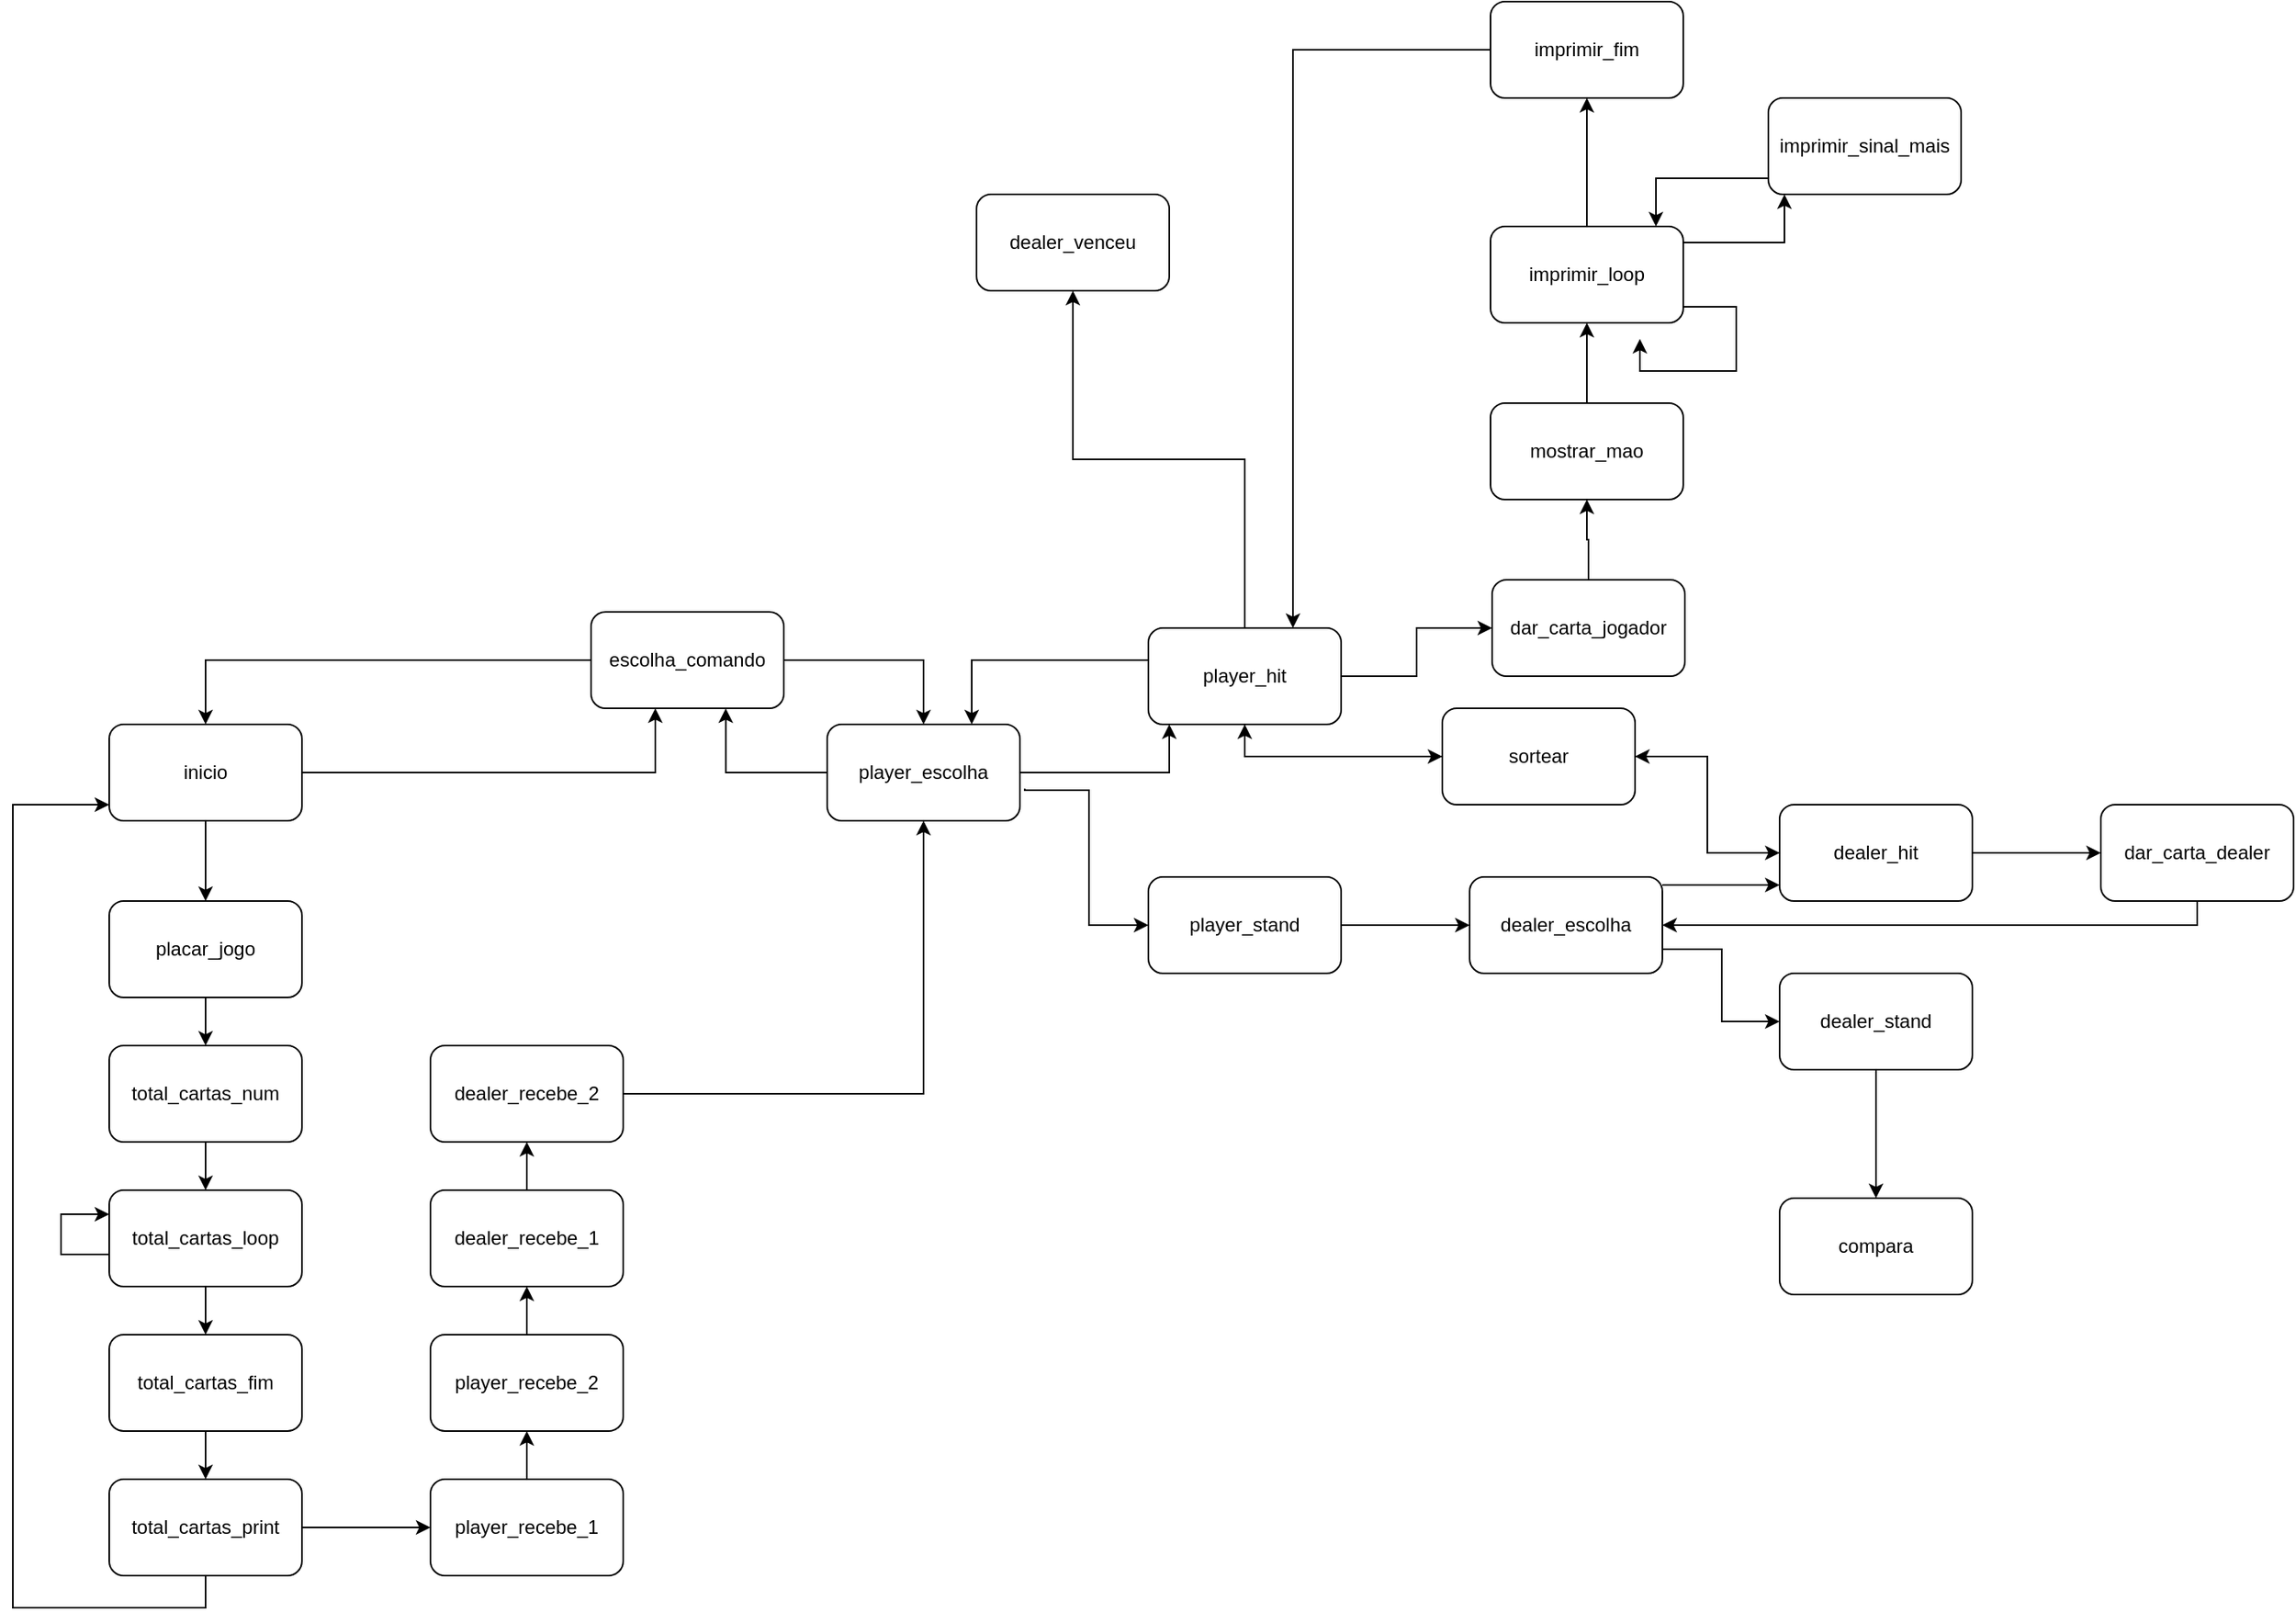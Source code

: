 <mxfile version="27.0.9">
  <diagram name="Página-1" id="KiZogDigHYM5FURivOBO">
    <mxGraphModel dx="784" dy="833" grid="1" gridSize="10" guides="1" tooltips="1" connect="1" arrows="1" fold="1" page="1" pageScale="1" pageWidth="827" pageHeight="1169" math="0" shadow="0">
      <root>
        <mxCell id="0" />
        <mxCell id="1" parent="0" />
        <mxCell id="x0LtqTErJ2UM1R1yolmP-11" value="" style="edgeStyle=orthogonalEdgeStyle;rounded=0;orthogonalLoop=1;jettySize=auto;html=1;" edge="1" parent="1" source="x0LtqTErJ2UM1R1yolmP-5" target="x0LtqTErJ2UM1R1yolmP-10">
          <mxGeometry relative="1" as="geometry">
            <Array as="points">
              <mxPoint x="600" y="490" />
            </Array>
          </mxGeometry>
        </mxCell>
        <mxCell id="x0LtqTErJ2UM1R1yolmP-16" value="" style="edgeStyle=orthogonalEdgeStyle;rounded=0;orthogonalLoop=1;jettySize=auto;html=1;" edge="1" parent="1" source="x0LtqTErJ2UM1R1yolmP-5" target="x0LtqTErJ2UM1R1yolmP-15">
          <mxGeometry relative="1" as="geometry" />
        </mxCell>
        <mxCell id="x0LtqTErJ2UM1R1yolmP-5" value="inicio" style="rounded=1;whiteSpace=wrap;html=1;" vertex="1" parent="1">
          <mxGeometry x="260" y="460" width="120" height="60" as="geometry" />
        </mxCell>
        <mxCell id="x0LtqTErJ2UM1R1yolmP-12" style="edgeStyle=orthogonalEdgeStyle;rounded=0;orthogonalLoop=1;jettySize=auto;html=1;" edge="1" parent="1" source="x0LtqTErJ2UM1R1yolmP-10" target="x0LtqTErJ2UM1R1yolmP-5">
          <mxGeometry relative="1" as="geometry" />
        </mxCell>
        <mxCell id="x0LtqTErJ2UM1R1yolmP-48" style="edgeStyle=orthogonalEdgeStyle;rounded=0;orthogonalLoop=1;jettySize=auto;html=1;" edge="1" parent="1" source="x0LtqTErJ2UM1R1yolmP-10" target="x0LtqTErJ2UM1R1yolmP-42">
          <mxGeometry relative="1" as="geometry" />
        </mxCell>
        <mxCell id="x0LtqTErJ2UM1R1yolmP-10" value="escolha_comando" style="whiteSpace=wrap;html=1;rounded=1;" vertex="1" parent="1">
          <mxGeometry x="560" y="390" width="120" height="60" as="geometry" />
        </mxCell>
        <mxCell id="x0LtqTErJ2UM1R1yolmP-18" value="" style="edgeStyle=orthogonalEdgeStyle;rounded=0;orthogonalLoop=1;jettySize=auto;html=1;" edge="1" parent="1" source="x0LtqTErJ2UM1R1yolmP-15" target="x0LtqTErJ2UM1R1yolmP-17">
          <mxGeometry relative="1" as="geometry" />
        </mxCell>
        <mxCell id="x0LtqTErJ2UM1R1yolmP-15" value="placar_jogo" style="whiteSpace=wrap;html=1;rounded=1;" vertex="1" parent="1">
          <mxGeometry x="260" y="570" width="120" height="60" as="geometry" />
        </mxCell>
        <mxCell id="x0LtqTErJ2UM1R1yolmP-20" value="" style="edgeStyle=orthogonalEdgeStyle;rounded=0;orthogonalLoop=1;jettySize=auto;html=1;" edge="1" parent="1" source="x0LtqTErJ2UM1R1yolmP-17" target="x0LtqTErJ2UM1R1yolmP-19">
          <mxGeometry relative="1" as="geometry" />
        </mxCell>
        <mxCell id="x0LtqTErJ2UM1R1yolmP-17" value="total_cartas_num" style="whiteSpace=wrap;html=1;rounded=1;" vertex="1" parent="1">
          <mxGeometry x="260" y="660" width="120" height="60" as="geometry" />
        </mxCell>
        <mxCell id="x0LtqTErJ2UM1R1yolmP-28" value="" style="edgeStyle=orthogonalEdgeStyle;rounded=0;orthogonalLoop=1;jettySize=auto;html=1;" edge="1" parent="1" source="x0LtqTErJ2UM1R1yolmP-19" target="x0LtqTErJ2UM1R1yolmP-27">
          <mxGeometry relative="1" as="geometry" />
        </mxCell>
        <mxCell id="x0LtqTErJ2UM1R1yolmP-19" value="total_cartas_loop" style="whiteSpace=wrap;html=1;rounded=1;" vertex="1" parent="1">
          <mxGeometry x="260" y="750" width="120" height="60" as="geometry" />
        </mxCell>
        <mxCell id="x0LtqTErJ2UM1R1yolmP-30" value="" style="edgeStyle=orthogonalEdgeStyle;rounded=0;orthogonalLoop=1;jettySize=auto;html=1;" edge="1" parent="1" source="x0LtqTErJ2UM1R1yolmP-27" target="x0LtqTErJ2UM1R1yolmP-29">
          <mxGeometry relative="1" as="geometry" />
        </mxCell>
        <mxCell id="x0LtqTErJ2UM1R1yolmP-27" value="total_cartas_fim" style="whiteSpace=wrap;html=1;rounded=1;" vertex="1" parent="1">
          <mxGeometry x="260" y="840" width="120" height="60" as="geometry" />
        </mxCell>
        <mxCell id="x0LtqTErJ2UM1R1yolmP-31" style="edgeStyle=orthogonalEdgeStyle;rounded=0;orthogonalLoop=1;jettySize=auto;html=1;" edge="1" parent="1" source="x0LtqTErJ2UM1R1yolmP-29" target="x0LtqTErJ2UM1R1yolmP-5">
          <mxGeometry relative="1" as="geometry">
            <Array as="points">
              <mxPoint x="320" y="1010" />
              <mxPoint x="200" y="1010" />
              <mxPoint x="200" y="510" />
            </Array>
          </mxGeometry>
        </mxCell>
        <mxCell id="x0LtqTErJ2UM1R1yolmP-35" value="" style="edgeStyle=orthogonalEdgeStyle;rounded=0;orthogonalLoop=1;jettySize=auto;html=1;" edge="1" parent="1" source="x0LtqTErJ2UM1R1yolmP-29" target="x0LtqTErJ2UM1R1yolmP-34">
          <mxGeometry relative="1" as="geometry" />
        </mxCell>
        <mxCell id="x0LtqTErJ2UM1R1yolmP-29" value="total_cartas_print" style="whiteSpace=wrap;html=1;rounded=1;" vertex="1" parent="1">
          <mxGeometry x="260" y="930" width="120" height="60" as="geometry" />
        </mxCell>
        <mxCell id="x0LtqTErJ2UM1R1yolmP-32" style="edgeStyle=orthogonalEdgeStyle;rounded=0;orthogonalLoop=1;jettySize=auto;html=1;entryX=0;entryY=0.25;entryDx=0;entryDy=0;" edge="1" parent="1" source="x0LtqTErJ2UM1R1yolmP-19" target="x0LtqTErJ2UM1R1yolmP-19">
          <mxGeometry relative="1" as="geometry">
            <Array as="points">
              <mxPoint x="230" y="790" />
              <mxPoint x="230" y="765" />
            </Array>
          </mxGeometry>
        </mxCell>
        <mxCell id="x0LtqTErJ2UM1R1yolmP-37" value="" style="edgeStyle=orthogonalEdgeStyle;rounded=0;orthogonalLoop=1;jettySize=auto;html=1;" edge="1" parent="1" source="x0LtqTErJ2UM1R1yolmP-34" target="x0LtqTErJ2UM1R1yolmP-36">
          <mxGeometry relative="1" as="geometry" />
        </mxCell>
        <mxCell id="x0LtqTErJ2UM1R1yolmP-34" value="player_recebe_1" style="whiteSpace=wrap;html=1;rounded=1;" vertex="1" parent="1">
          <mxGeometry x="460" y="930" width="120" height="60" as="geometry" />
        </mxCell>
        <mxCell id="x0LtqTErJ2UM1R1yolmP-39" value="" style="edgeStyle=orthogonalEdgeStyle;rounded=0;orthogonalLoop=1;jettySize=auto;html=1;" edge="1" parent="1" source="x0LtqTErJ2UM1R1yolmP-36" target="x0LtqTErJ2UM1R1yolmP-38">
          <mxGeometry relative="1" as="geometry" />
        </mxCell>
        <mxCell id="x0LtqTErJ2UM1R1yolmP-36" value="player_recebe_2" style="whiteSpace=wrap;html=1;rounded=1;" vertex="1" parent="1">
          <mxGeometry x="460" y="840" width="120" height="60" as="geometry" />
        </mxCell>
        <mxCell id="x0LtqTErJ2UM1R1yolmP-41" value="" style="edgeStyle=orthogonalEdgeStyle;rounded=0;orthogonalLoop=1;jettySize=auto;html=1;" edge="1" parent="1" source="x0LtqTErJ2UM1R1yolmP-38" target="x0LtqTErJ2UM1R1yolmP-40">
          <mxGeometry relative="1" as="geometry" />
        </mxCell>
        <mxCell id="x0LtqTErJ2UM1R1yolmP-38" value="dealer_recebe_1" style="whiteSpace=wrap;html=1;rounded=1;" vertex="1" parent="1">
          <mxGeometry x="460" y="750" width="120" height="60" as="geometry" />
        </mxCell>
        <mxCell id="x0LtqTErJ2UM1R1yolmP-43" value="" style="edgeStyle=orthogonalEdgeStyle;rounded=0;orthogonalLoop=1;jettySize=auto;html=1;" edge="1" parent="1" source="x0LtqTErJ2UM1R1yolmP-40" target="x0LtqTErJ2UM1R1yolmP-42">
          <mxGeometry relative="1" as="geometry" />
        </mxCell>
        <mxCell id="x0LtqTErJ2UM1R1yolmP-40" value="dealer_recebe_2" style="whiteSpace=wrap;html=1;rounded=1;" vertex="1" parent="1">
          <mxGeometry x="460" y="660" width="120" height="60" as="geometry" />
        </mxCell>
        <mxCell id="x0LtqTErJ2UM1R1yolmP-47" style="edgeStyle=orthogonalEdgeStyle;rounded=0;orthogonalLoop=1;jettySize=auto;html=1;entryX=0.699;entryY=1.001;entryDx=0;entryDy=0;entryPerimeter=0;" edge="1" parent="1" source="x0LtqTErJ2UM1R1yolmP-42" target="x0LtqTErJ2UM1R1yolmP-10">
          <mxGeometry relative="1" as="geometry">
            <mxPoint x="650" y="453" as="targetPoint" />
            <Array as="points">
              <mxPoint x="644" y="490" />
            </Array>
          </mxGeometry>
        </mxCell>
        <mxCell id="x0LtqTErJ2UM1R1yolmP-52" value="" style="edgeStyle=orthogonalEdgeStyle;rounded=0;orthogonalLoop=1;jettySize=auto;html=1;" edge="1" parent="1" source="x0LtqTErJ2UM1R1yolmP-42" target="x0LtqTErJ2UM1R1yolmP-49">
          <mxGeometry relative="1" as="geometry">
            <Array as="points">
              <mxPoint x="920" y="490" />
            </Array>
          </mxGeometry>
        </mxCell>
        <mxCell id="x0LtqTErJ2UM1R1yolmP-54" value="" style="edgeStyle=orthogonalEdgeStyle;rounded=0;orthogonalLoop=1;jettySize=auto;html=1;" edge="1" parent="1" target="x0LtqTErJ2UM1R1yolmP-53">
          <mxGeometry relative="1" as="geometry">
            <mxPoint x="830" y="500.0" as="sourcePoint" />
            <Array as="points">
              <mxPoint x="870" y="501" />
              <mxPoint x="870" y="585" />
            </Array>
          </mxGeometry>
        </mxCell>
        <mxCell id="x0LtqTErJ2UM1R1yolmP-42" value="player_escolha" style="whiteSpace=wrap;html=1;rounded=1;" vertex="1" parent="1">
          <mxGeometry x="707" y="460" width="120" height="60" as="geometry" />
        </mxCell>
        <mxCell id="x0LtqTErJ2UM1R1yolmP-68" style="edgeStyle=orthogonalEdgeStyle;rounded=0;orthogonalLoop=1;jettySize=auto;html=1;entryX=0.75;entryY=0;entryDx=0;entryDy=0;" edge="1" parent="1" source="x0LtqTErJ2UM1R1yolmP-49" target="x0LtqTErJ2UM1R1yolmP-42">
          <mxGeometry relative="1" as="geometry">
            <Array as="points">
              <mxPoint x="797" y="420" />
            </Array>
          </mxGeometry>
        </mxCell>
        <mxCell id="x0LtqTErJ2UM1R1yolmP-70" value="" style="edgeStyle=orthogonalEdgeStyle;rounded=0;orthogonalLoop=1;jettySize=auto;html=1;" edge="1" parent="1" source="x0LtqTErJ2UM1R1yolmP-49" target="x0LtqTErJ2UM1R1yolmP-69">
          <mxGeometry relative="1" as="geometry" />
        </mxCell>
        <mxCell id="x0LtqTErJ2UM1R1yolmP-81" style="edgeStyle=orthogonalEdgeStyle;rounded=0;orthogonalLoop=1;jettySize=auto;html=1;" edge="1" parent="1" source="x0LtqTErJ2UM1R1yolmP-49" target="x0LtqTErJ2UM1R1yolmP-78">
          <mxGeometry relative="1" as="geometry">
            <Array as="points">
              <mxPoint x="967" y="480" />
            </Array>
          </mxGeometry>
        </mxCell>
        <mxCell id="x0LtqTErJ2UM1R1yolmP-87" value="" style="edgeStyle=orthogonalEdgeStyle;rounded=0;orthogonalLoop=1;jettySize=auto;html=1;" edge="1" parent="1" source="x0LtqTErJ2UM1R1yolmP-49" target="x0LtqTErJ2UM1R1yolmP-86">
          <mxGeometry relative="1" as="geometry" />
        </mxCell>
        <mxCell id="x0LtqTErJ2UM1R1yolmP-49" value="player_hit" style="whiteSpace=wrap;html=1;rounded=1;" vertex="1" parent="1">
          <mxGeometry x="907" y="400" width="120" height="60" as="geometry" />
        </mxCell>
        <mxCell id="x0LtqTErJ2UM1R1yolmP-72" value="" style="edgeStyle=orthogonalEdgeStyle;rounded=0;orthogonalLoop=1;jettySize=auto;html=1;" edge="1" parent="1" source="x0LtqTErJ2UM1R1yolmP-53" target="x0LtqTErJ2UM1R1yolmP-71">
          <mxGeometry relative="1" as="geometry" />
        </mxCell>
        <mxCell id="x0LtqTErJ2UM1R1yolmP-53" value="player_stand" style="whiteSpace=wrap;html=1;rounded=1;" vertex="1" parent="1">
          <mxGeometry x="907" y="555" width="120" height="60" as="geometry" />
        </mxCell>
        <mxCell id="x0LtqTErJ2UM1R1yolmP-58" value="" style="edgeStyle=orthogonalEdgeStyle;rounded=0;orthogonalLoop=1;jettySize=auto;html=1;" edge="1" parent="1" source="x0LtqTErJ2UM1R1yolmP-55" target="x0LtqTErJ2UM1R1yolmP-57">
          <mxGeometry relative="1" as="geometry" />
        </mxCell>
        <mxCell id="x0LtqTErJ2UM1R1yolmP-55" value="mostrar_mao" style="whiteSpace=wrap;html=1;rounded=1;" vertex="1" parent="1">
          <mxGeometry x="1120" y="260" width="120" height="60" as="geometry" />
        </mxCell>
        <mxCell id="x0LtqTErJ2UM1R1yolmP-60" value="" style="edgeStyle=orthogonalEdgeStyle;rounded=0;orthogonalLoop=1;jettySize=auto;html=1;" edge="1" parent="1" source="x0LtqTErJ2UM1R1yolmP-57" target="x0LtqTErJ2UM1R1yolmP-59">
          <mxGeometry relative="1" as="geometry">
            <Array as="points">
              <mxPoint x="1303" y="160" />
            </Array>
          </mxGeometry>
        </mxCell>
        <mxCell id="x0LtqTErJ2UM1R1yolmP-63" value="" style="edgeStyle=orthogonalEdgeStyle;rounded=0;orthogonalLoop=1;jettySize=auto;html=1;" edge="1" parent="1" source="x0LtqTErJ2UM1R1yolmP-57" target="x0LtqTErJ2UM1R1yolmP-62">
          <mxGeometry relative="1" as="geometry" />
        </mxCell>
        <mxCell id="x0LtqTErJ2UM1R1yolmP-64" style="edgeStyle=orthogonalEdgeStyle;rounded=0;orthogonalLoop=1;jettySize=auto;html=1;" edge="1" parent="1" source="x0LtqTErJ2UM1R1yolmP-57">
          <mxGeometry relative="1" as="geometry">
            <mxPoint x="1213" y="220" as="targetPoint" />
            <Array as="points">
              <mxPoint x="1273" y="200" />
              <mxPoint x="1273" y="240" />
              <mxPoint x="1213" y="240" />
            </Array>
          </mxGeometry>
        </mxCell>
        <mxCell id="x0LtqTErJ2UM1R1yolmP-57" value="imprimir_loop" style="whiteSpace=wrap;html=1;rounded=1;" vertex="1" parent="1">
          <mxGeometry x="1120" y="150" width="120" height="60" as="geometry" />
        </mxCell>
        <mxCell id="x0LtqTErJ2UM1R1yolmP-61" style="edgeStyle=orthogonalEdgeStyle;rounded=0;orthogonalLoop=1;jettySize=auto;html=1;" edge="1" parent="1" source="x0LtqTErJ2UM1R1yolmP-59" target="x0LtqTErJ2UM1R1yolmP-57">
          <mxGeometry relative="1" as="geometry">
            <Array as="points">
              <mxPoint x="1223" y="120" />
            </Array>
          </mxGeometry>
        </mxCell>
        <mxCell id="x0LtqTErJ2UM1R1yolmP-59" value="imprimir_sinal_mais" style="whiteSpace=wrap;html=1;rounded=1;" vertex="1" parent="1">
          <mxGeometry x="1293" y="70" width="120" height="60" as="geometry" />
        </mxCell>
        <mxCell id="x0LtqTErJ2UM1R1yolmP-66" style="edgeStyle=orthogonalEdgeStyle;rounded=0;orthogonalLoop=1;jettySize=auto;html=1;entryX=0.75;entryY=0;entryDx=0;entryDy=0;" edge="1" parent="1" source="x0LtqTErJ2UM1R1yolmP-62" target="x0LtqTErJ2UM1R1yolmP-49">
          <mxGeometry relative="1" as="geometry" />
        </mxCell>
        <mxCell id="x0LtqTErJ2UM1R1yolmP-62" value="imprimir_fim" style="whiteSpace=wrap;html=1;rounded=1;" vertex="1" parent="1">
          <mxGeometry x="1120" y="10" width="120" height="60" as="geometry" />
        </mxCell>
        <mxCell id="x0LtqTErJ2UM1R1yolmP-69" value="dealer_venceu" style="whiteSpace=wrap;html=1;rounded=1;" vertex="1" parent="1">
          <mxGeometry x="800" y="130" width="120" height="60" as="geometry" />
        </mxCell>
        <mxCell id="x0LtqTErJ2UM1R1yolmP-75" value="" style="edgeStyle=orthogonalEdgeStyle;rounded=0;orthogonalLoop=1;jettySize=auto;html=1;" edge="1" parent="1" source="x0LtqTErJ2UM1R1yolmP-71" target="x0LtqTErJ2UM1R1yolmP-74">
          <mxGeometry relative="1" as="geometry">
            <Array as="points">
              <mxPoint x="1250" y="560" />
              <mxPoint x="1250" y="560" />
            </Array>
          </mxGeometry>
        </mxCell>
        <mxCell id="x0LtqTErJ2UM1R1yolmP-77" value="" style="edgeStyle=orthogonalEdgeStyle;rounded=0;orthogonalLoop=1;jettySize=auto;html=1;" edge="1" parent="1" source="x0LtqTErJ2UM1R1yolmP-71" target="x0LtqTErJ2UM1R1yolmP-76">
          <mxGeometry relative="1" as="geometry">
            <Array as="points">
              <mxPoint x="1264" y="600" />
              <mxPoint x="1264" y="645" />
            </Array>
          </mxGeometry>
        </mxCell>
        <mxCell id="x0LtqTErJ2UM1R1yolmP-71" value="dealer_escolha" style="whiteSpace=wrap;html=1;rounded=1;" vertex="1" parent="1">
          <mxGeometry x="1107" y="555" width="120" height="60" as="geometry" />
        </mxCell>
        <mxCell id="x0LtqTErJ2UM1R1yolmP-79" value="" style="edgeStyle=orthogonalEdgeStyle;rounded=0;orthogonalLoop=1;jettySize=auto;html=1;" edge="1" parent="1" source="x0LtqTErJ2UM1R1yolmP-74" target="x0LtqTErJ2UM1R1yolmP-78">
          <mxGeometry relative="1" as="geometry">
            <Array as="points">
              <mxPoint x="1255" y="540" />
              <mxPoint x="1255" y="480" />
            </Array>
          </mxGeometry>
        </mxCell>
        <mxCell id="x0LtqTErJ2UM1R1yolmP-91" value="" style="edgeStyle=orthogonalEdgeStyle;rounded=0;orthogonalLoop=1;jettySize=auto;html=1;" edge="1" parent="1" source="x0LtqTErJ2UM1R1yolmP-74" target="x0LtqTErJ2UM1R1yolmP-90">
          <mxGeometry relative="1" as="geometry" />
        </mxCell>
        <mxCell id="x0LtqTErJ2UM1R1yolmP-74" value="dealer_hit" style="whiteSpace=wrap;html=1;rounded=1;" vertex="1" parent="1">
          <mxGeometry x="1300" y="510" width="120" height="60" as="geometry" />
        </mxCell>
        <mxCell id="x0LtqTErJ2UM1R1yolmP-94" value="" style="edgeStyle=orthogonalEdgeStyle;rounded=0;orthogonalLoop=1;jettySize=auto;html=1;" edge="1" parent="1" source="x0LtqTErJ2UM1R1yolmP-76" target="x0LtqTErJ2UM1R1yolmP-93">
          <mxGeometry relative="1" as="geometry" />
        </mxCell>
        <mxCell id="x0LtqTErJ2UM1R1yolmP-76" value="dealer_stand" style="whiteSpace=wrap;html=1;rounded=1;" vertex="1" parent="1">
          <mxGeometry x="1300" y="615" width="120" height="60" as="geometry" />
        </mxCell>
        <mxCell id="x0LtqTErJ2UM1R1yolmP-80" style="edgeStyle=orthogonalEdgeStyle;rounded=0;orthogonalLoop=1;jettySize=auto;html=1;entryX=0;entryY=0.5;entryDx=0;entryDy=0;" edge="1" parent="1" source="x0LtqTErJ2UM1R1yolmP-78" target="x0LtqTErJ2UM1R1yolmP-74">
          <mxGeometry relative="1" as="geometry" />
        </mxCell>
        <mxCell id="x0LtqTErJ2UM1R1yolmP-83" style="edgeStyle=orthogonalEdgeStyle;rounded=0;orthogonalLoop=1;jettySize=auto;html=1;entryX=0.5;entryY=1;entryDx=0;entryDy=0;" edge="1" parent="1" source="x0LtqTErJ2UM1R1yolmP-78" target="x0LtqTErJ2UM1R1yolmP-49">
          <mxGeometry relative="1" as="geometry" />
        </mxCell>
        <mxCell id="x0LtqTErJ2UM1R1yolmP-78" value="sortear" style="whiteSpace=wrap;html=1;rounded=1;" vertex="1" parent="1">
          <mxGeometry x="1090" y="450" width="120" height="60" as="geometry" />
        </mxCell>
        <mxCell id="x0LtqTErJ2UM1R1yolmP-89" style="edgeStyle=orthogonalEdgeStyle;rounded=0;orthogonalLoop=1;jettySize=auto;html=1;" edge="1" parent="1" source="x0LtqTErJ2UM1R1yolmP-86" target="x0LtqTErJ2UM1R1yolmP-55">
          <mxGeometry relative="1" as="geometry" />
        </mxCell>
        <mxCell id="x0LtqTErJ2UM1R1yolmP-86" value="dar_carta_jogador" style="whiteSpace=wrap;html=1;rounded=1;" vertex="1" parent="1">
          <mxGeometry x="1121" y="370" width="120" height="60" as="geometry" />
        </mxCell>
        <mxCell id="x0LtqTErJ2UM1R1yolmP-92" style="edgeStyle=orthogonalEdgeStyle;rounded=0;orthogonalLoop=1;jettySize=auto;html=1;" edge="1" parent="1" source="x0LtqTErJ2UM1R1yolmP-90" target="x0LtqTErJ2UM1R1yolmP-71">
          <mxGeometry relative="1" as="geometry">
            <Array as="points">
              <mxPoint x="1560" y="585" />
            </Array>
          </mxGeometry>
        </mxCell>
        <mxCell id="x0LtqTErJ2UM1R1yolmP-90" value="dar_carta_dealer" style="whiteSpace=wrap;html=1;rounded=1;" vertex="1" parent="1">
          <mxGeometry x="1500" y="510" width="120" height="60" as="geometry" />
        </mxCell>
        <mxCell id="x0LtqTErJ2UM1R1yolmP-93" value="compara" style="whiteSpace=wrap;html=1;rounded=1;" vertex="1" parent="1">
          <mxGeometry x="1300" y="755" width="120" height="60" as="geometry" />
        </mxCell>
      </root>
    </mxGraphModel>
  </diagram>
</mxfile>

